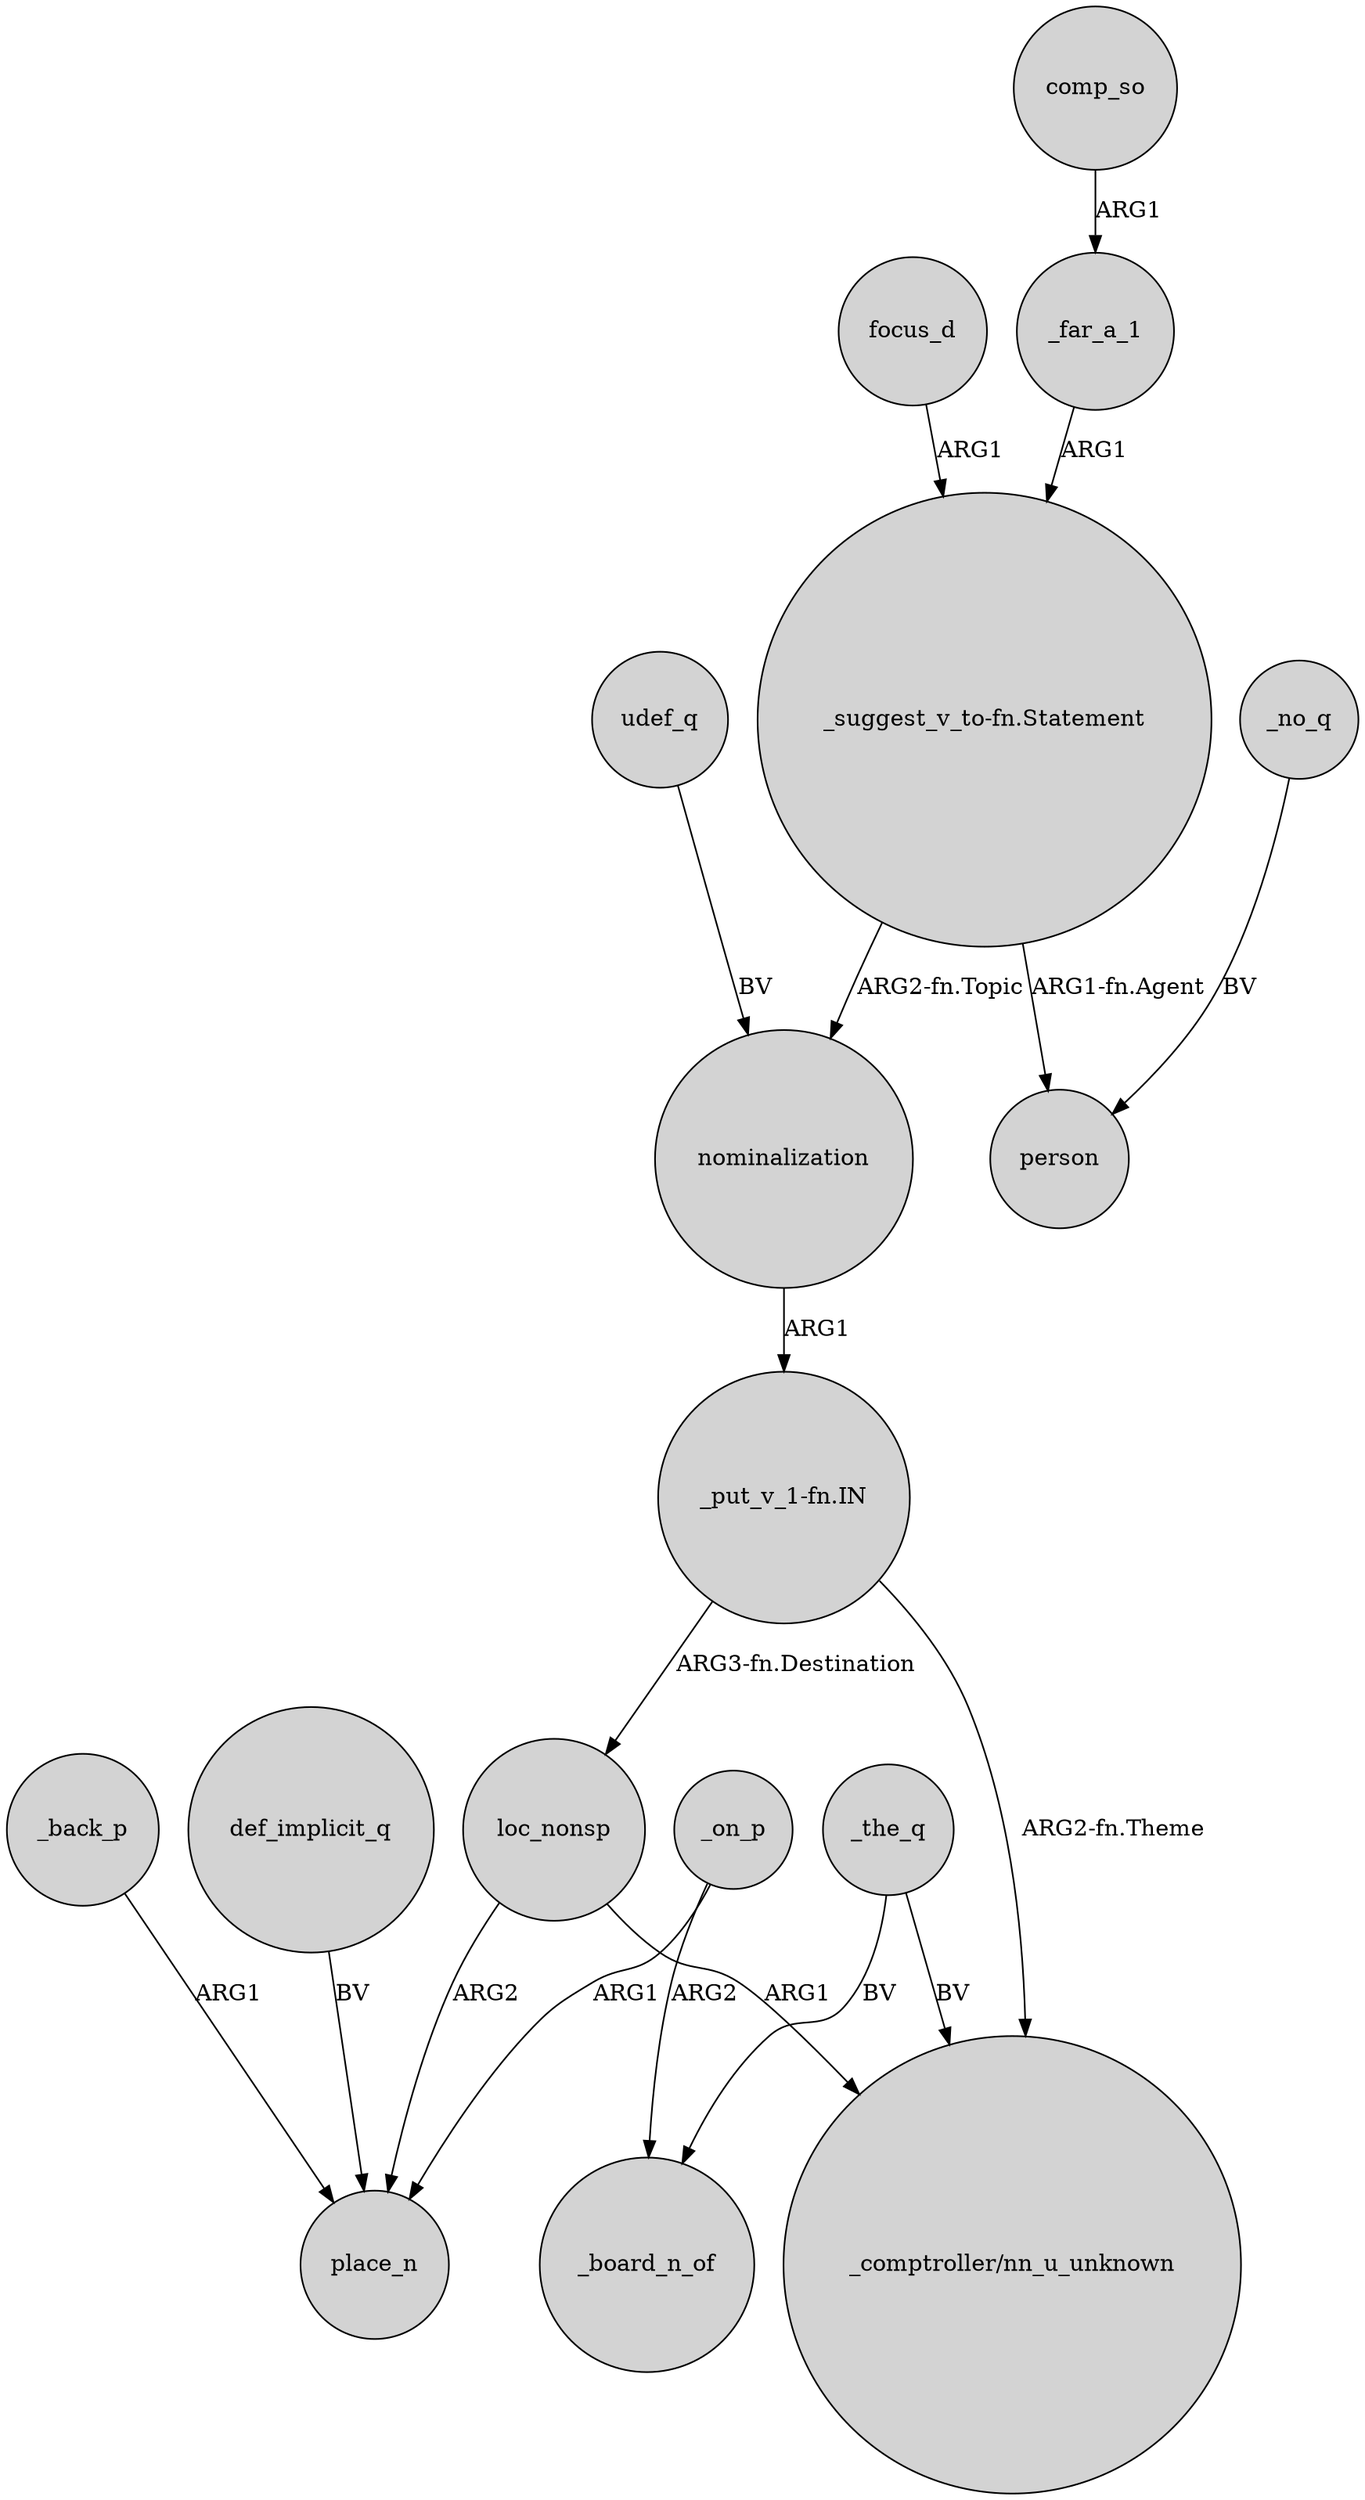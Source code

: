 digraph {
	node [shape=circle style=filled]
	loc_nonsp -> place_n [label=ARG2]
	_back_p -> place_n [label=ARG1]
	def_implicit_q -> place_n [label=BV]
	_the_q -> _board_n_of [label=BV]
	"_put_v_1-fn.IN" -> "_comptroller/nn_u_unknown" [label="ARG2-fn.Theme"]
	"_suggest_v_to-fn.Statement" -> nominalization [label="ARG2-fn.Topic"]
	nominalization -> "_put_v_1-fn.IN" [label=ARG1]
	"_put_v_1-fn.IN" -> loc_nonsp [label="ARG3-fn.Destination"]
	focus_d -> "_suggest_v_to-fn.Statement" [label=ARG1]
	_on_p -> place_n [label=ARG1]
	_the_q -> "_comptroller/nn_u_unknown" [label=BV]
	loc_nonsp -> "_comptroller/nn_u_unknown" [label=ARG1]
	_no_q -> person [label=BV]
	"_suggest_v_to-fn.Statement" -> person [label="ARG1-fn.Agent"]
	udef_q -> nominalization [label=BV]
	comp_so -> _far_a_1 [label=ARG1]
	_on_p -> _board_n_of [label=ARG2]
	_far_a_1 -> "_suggest_v_to-fn.Statement" [label=ARG1]
}
